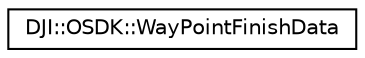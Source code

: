 digraph "Graphical Class Hierarchy"
{
 // INTERACTIVE_SVG=YES
 // LATEX_PDF_SIZE
  edge [fontname="Helvetica",fontsize="10",labelfontname="Helvetica",labelfontsize="10"];
  node [fontname="Helvetica",fontsize="10",shape=record];
  rankdir="LR";
  Node0 [label="DJI::OSDK::WayPointFinishData",height=0.2,width=0.4,color="black", fillcolor="white", style="filled",URL="$structDJI_1_1OSDK_1_1WayPointFinishData.html",tooltip="Waypoint Mission Finish Event Push Data."];
}
